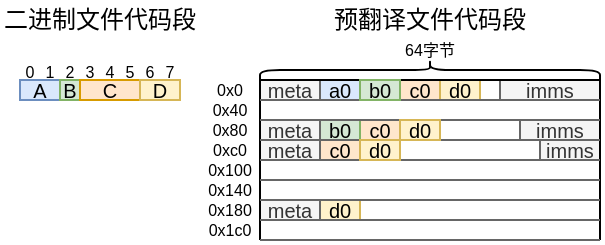 <mxfile>
    <diagram name="Page-1" id="kk1HLHu_gnZy5Cn993aN">
        <mxGraphModel dx="568" dy="353" grid="1" gridSize="10" guides="0" tooltips="1" connect="1" arrows="1" fold="1" page="1" pageScale="1" pageWidth="850" pageHeight="1100" math="0" shadow="0">
            <root>
                <mxCell id="0"/>
                <mxCell id="1" parent="0"/>
                <mxCell id="12lz_SYmpbxtrTl04Gqi-2" value="&lt;font style=&quot;font-size: 10px;&quot;&gt;c0&lt;/font&gt;" style="rounded=0;whiteSpace=wrap;html=1;fontSize=10;fillColor=#ffe6cc;strokeColor=#d79b00;" parent="1" vertex="1">
                    <mxGeometry x="230" y="90" width="20" height="10" as="geometry"/>
                </mxCell>
                <mxCell id="pCyvtXLSAHgm4okcG52U-1" value="A" style="rounded=0;whiteSpace=wrap;html=1;fontSize=10;fillColor=#dae8fc;strokeColor=#6c8ebf;" parent="1" vertex="1">
                    <mxGeometry x="60" y="70" width="20" height="10" as="geometry"/>
                </mxCell>
                <mxCell id="pCyvtXLSAHgm4okcG52U-4" value="B" style="rounded=0;whiteSpace=wrap;html=1;fontSize=10;fillColor=#d5e8d4;strokeColor=#82b366;" parent="1" vertex="1">
                    <mxGeometry x="80" y="70" width="10" height="10" as="geometry"/>
                </mxCell>
                <mxCell id="pCyvtXLSAHgm4okcG52U-5" value="C" style="rounded=0;whiteSpace=wrap;html=1;fontSize=10;fillColor=#ffe6cc;strokeColor=#d79b00;" parent="1" vertex="1">
                    <mxGeometry x="90" y="70" width="30" height="10" as="geometry"/>
                </mxCell>
                <mxCell id="pCyvtXLSAHgm4okcG52U-6" value="D" style="rounded=0;whiteSpace=wrap;html=1;fontSize=10;fillColor=#fff2cc;strokeColor=#d6b656;" parent="1" vertex="1">
                    <mxGeometry x="120" y="70" width="20" height="10" as="geometry"/>
                </mxCell>
                <mxCell id="pCyvtXLSAHgm4okcG52U-8" value="&lt;font style=&quot;font-size: 10px;&quot;&gt;a0&lt;/font&gt;" style="rounded=0;whiteSpace=wrap;html=1;fontSize=10;fillColor=#dae8fc;strokeColor=#6c8ebf;" parent="1" vertex="1">
                    <mxGeometry x="210" y="70" width="20" height="10" as="geometry"/>
                </mxCell>
                <mxCell id="pCyvtXLSAHgm4okcG52U-12" value="&lt;font style=&quot;font-size: 10px;&quot;&gt;c0&lt;/font&gt;" style="rounded=0;whiteSpace=wrap;html=1;fontSize=10;fillColor=#ffe6cc;strokeColor=#d79b00;" parent="1" vertex="1">
                    <mxGeometry x="250" y="70" width="20" height="10" as="geometry"/>
                </mxCell>
                <mxCell id="pCyvtXLSAHgm4okcG52U-13" value="d0" style="rounded=0;whiteSpace=wrap;html=1;fontSize=10;fillColor=#fff2cc;strokeColor=#d6b656;" parent="1" vertex="1">
                    <mxGeometry x="270" y="70" width="20" height="10" as="geometry"/>
                </mxCell>
                <mxCell id="pCyvtXLSAHgm4okcG52U-15" value="b0" style="rounded=0;whiteSpace=wrap;html=1;fontSize=10;fillColor=#d5e8d4;strokeColor=#82b366;" parent="1" vertex="1">
                    <mxGeometry x="210" y="90" width="20" height="10" as="geometry"/>
                </mxCell>
                <mxCell id="pCyvtXLSAHgm4okcG52U-20" value="d0" style="rounded=0;whiteSpace=wrap;html=1;fontSize=10;fillColor=#fff2cc;strokeColor=#d6b656;" parent="1" vertex="1">
                    <mxGeometry x="210" y="130" width="20" height="10" as="geometry"/>
                </mxCell>
                <mxCell id="pCyvtXLSAHgm4okcG52U-33" value="meta" style="rounded=0;whiteSpace=wrap;html=1;fontSize=10;fillColor=#f5f5f5;fontColor=#333333;strokeColor=#666666;" parent="1" vertex="1">
                    <mxGeometry x="180" y="70" width="30" height="10" as="geometry"/>
                </mxCell>
                <mxCell id="pCyvtXLSAHgm4okcG52U-35" value="meta" style="rounded=0;whiteSpace=wrap;html=1;fontSize=10;fillColor=#f5f5f5;fontColor=#333333;strokeColor=#666666;" parent="1" vertex="1">
                    <mxGeometry x="180" y="90" width="30" height="10" as="geometry"/>
                </mxCell>
                <mxCell id="pCyvtXLSAHgm4okcG52U-36" value="meta" style="rounded=0;whiteSpace=wrap;html=1;fontSize=10;fillColor=#f5f5f5;fontColor=#333333;strokeColor=#666666;" parent="1" vertex="1">
                    <mxGeometry x="180" y="130" width="30" height="10" as="geometry"/>
                </mxCell>
                <mxCell id="pCyvtXLSAHgm4okcG52U-40" value="imms" style="rounded=0;whiteSpace=wrap;html=1;fontSize=10;fillColor=#f5f5f5;fontColor=#333333;strokeColor=#666666;" parent="1" vertex="1">
                    <mxGeometry x="300" y="70" width="50" height="10" as="geometry"/>
                </mxCell>
                <mxCell id="pCyvtXLSAHgm4okcG52U-41" value="imms" style="rounded=0;whiteSpace=wrap;html=1;fontSize=10;fillColor=#f5f5f5;fontColor=#333333;strokeColor=#666666;" parent="1" vertex="1">
                    <mxGeometry x="310" y="90" width="40" height="10" as="geometry"/>
                </mxCell>
                <mxCell id="pCyvtXLSAHgm4okcG52U-42" value="imms" style="rounded=0;whiteSpace=wrap;html=1;fontSize=10;fillColor=#f5f5f5;fontColor=#333333;strokeColor=#666666;" parent="1" vertex="1">
                    <mxGeometry x="320" y="100" width="30" height="10" as="geometry"/>
                </mxCell>
                <mxCell id="pCyvtXLSAHgm4okcG52U-71" value="二进制文件代码段" style="text;html=1;strokeColor=none;fillColor=none;align=center;verticalAlign=middle;whiteSpace=wrap;rounded=0;" parent="1" vertex="1">
                    <mxGeometry x="50" y="30" width="100" height="20" as="geometry"/>
                </mxCell>
                <mxCell id="pCyvtXLSAHgm4okcG52U-72" value="&lt;font style=&quot;font-size: 12px;&quot;&gt;预翻译文件代码段&lt;/font&gt;" style="text;html=1;strokeColor=none;fillColor=none;align=center;verticalAlign=middle;whiteSpace=wrap;rounded=0;" parent="1" vertex="1">
                    <mxGeometry x="180" y="30" width="170" height="20" as="geometry"/>
                </mxCell>
                <mxCell id="12lz_SYmpbxtrTl04Gqi-3" value="&lt;font style=&quot;font-size: 10px;&quot;&gt;c0&lt;/font&gt;" style="rounded=0;whiteSpace=wrap;html=1;fontSize=10;fillColor=#ffe6cc;strokeColor=#d79b00;" parent="1" vertex="1">
                    <mxGeometry x="210" y="100" width="20" height="10" as="geometry"/>
                </mxCell>
                <mxCell id="2zrcnqqGAeY9BgrAGdMQ-4" value="0x0" style="rounded=0;whiteSpace=wrap;html=1;fontSize=8;fillColor=none;strokeColor=none;" parent="1" vertex="1">
                    <mxGeometry x="160" y="70" width="10" height="10" as="geometry"/>
                </mxCell>
                <mxCell id="2zrcnqqGAeY9BgrAGdMQ-5" value="0x40" style="rounded=0;whiteSpace=wrap;html=1;fontSize=8;fillColor=none;strokeColor=none;" parent="1" vertex="1">
                    <mxGeometry x="160" y="80" width="10" height="10" as="geometry"/>
                </mxCell>
                <mxCell id="2zrcnqqGAeY9BgrAGdMQ-6" value="0x80" style="rounded=0;whiteSpace=wrap;html=1;fontSize=8;fillColor=none;strokeColor=none;" parent="1" vertex="1">
                    <mxGeometry x="160" y="90" width="10" height="10" as="geometry"/>
                </mxCell>
                <mxCell id="2zrcnqqGAeY9BgrAGdMQ-26" value="" style="group" parent="1" vertex="1" connectable="0">
                    <mxGeometry x="60" y="60" width="80" height="10" as="geometry"/>
                </mxCell>
                <mxCell id="2zrcnqqGAeY9BgrAGdMQ-18" value="&lt;span style=&quot;font-size: 8px;&quot;&gt;0&lt;/span&gt;" style="text;html=1;strokeColor=none;fillColor=none;align=center;verticalAlign=middle;whiteSpace=wrap;rounded=0;spacingLeft=0;spacing=2;spacingRight=0;spacingBottom=1;" parent="2zrcnqqGAeY9BgrAGdMQ-26" vertex="1">
                    <mxGeometry width="10" height="10" as="geometry"/>
                </mxCell>
                <mxCell id="2zrcnqqGAeY9BgrAGdMQ-19" value="&lt;span style=&quot;font-size: 8px;&quot;&gt;1&lt;/span&gt;" style="text;html=1;strokeColor=none;fillColor=none;align=center;verticalAlign=middle;whiteSpace=wrap;rounded=0;spacingLeft=0;spacing=2;spacingRight=0;spacingBottom=1;" parent="2zrcnqqGAeY9BgrAGdMQ-26" vertex="1">
                    <mxGeometry x="10" width="10" height="10" as="geometry"/>
                </mxCell>
                <mxCell id="2zrcnqqGAeY9BgrAGdMQ-20" value="&lt;span style=&quot;font-size: 8px;&quot;&gt;2&lt;/span&gt;" style="text;html=1;strokeColor=none;fillColor=none;align=center;verticalAlign=middle;whiteSpace=wrap;rounded=0;spacingLeft=0;spacing=2;spacingRight=0;spacingBottom=1;" parent="2zrcnqqGAeY9BgrAGdMQ-26" vertex="1">
                    <mxGeometry x="20" width="10" height="10" as="geometry"/>
                </mxCell>
                <mxCell id="2zrcnqqGAeY9BgrAGdMQ-21" value="&lt;span style=&quot;font-size: 8px;&quot;&gt;3&lt;/span&gt;" style="text;html=1;strokeColor=none;fillColor=none;align=center;verticalAlign=middle;whiteSpace=wrap;rounded=0;spacingLeft=0;spacing=2;spacingRight=0;spacingBottom=1;" parent="2zrcnqqGAeY9BgrAGdMQ-26" vertex="1">
                    <mxGeometry x="30" width="10" height="10" as="geometry"/>
                </mxCell>
                <mxCell id="2zrcnqqGAeY9BgrAGdMQ-22" value="&lt;span style=&quot;font-size: 8px;&quot;&gt;4&lt;/span&gt;" style="text;html=1;strokeColor=none;fillColor=none;align=center;verticalAlign=middle;whiteSpace=wrap;rounded=0;spacingLeft=0;spacing=2;spacingRight=0;spacingBottom=1;" parent="2zrcnqqGAeY9BgrAGdMQ-26" vertex="1">
                    <mxGeometry x="40" width="10" height="10" as="geometry"/>
                </mxCell>
                <mxCell id="2zrcnqqGAeY9BgrAGdMQ-23" value="&lt;span style=&quot;font-size: 8px;&quot;&gt;5&lt;/span&gt;" style="text;html=1;strokeColor=none;fillColor=none;align=center;verticalAlign=middle;whiteSpace=wrap;rounded=0;spacingLeft=0;spacing=2;spacingRight=0;spacingBottom=1;" parent="2zrcnqqGAeY9BgrAGdMQ-26" vertex="1">
                    <mxGeometry x="50" width="10" height="10" as="geometry"/>
                </mxCell>
                <mxCell id="2zrcnqqGAeY9BgrAGdMQ-24" value="&lt;span style=&quot;font-size: 8px;&quot;&gt;6&lt;/span&gt;" style="text;html=1;strokeColor=none;fillColor=none;align=center;verticalAlign=middle;whiteSpace=wrap;rounded=0;spacingLeft=0;spacing=2;spacingRight=0;spacingBottom=1;" parent="2zrcnqqGAeY9BgrAGdMQ-26" vertex="1">
                    <mxGeometry x="60" width="10" height="10" as="geometry"/>
                </mxCell>
                <mxCell id="2zrcnqqGAeY9BgrAGdMQ-25" value="&lt;span style=&quot;font-size: 8px;&quot;&gt;7&lt;/span&gt;" style="text;html=1;strokeColor=none;fillColor=none;align=center;verticalAlign=middle;whiteSpace=wrap;rounded=0;spacingLeft=0;spacing=2;spacingRight=0;spacingBottom=1;" parent="2zrcnqqGAeY9BgrAGdMQ-26" vertex="1">
                    <mxGeometry x="70" width="10" height="10" as="geometry"/>
                </mxCell>
                <mxCell id="4" value="" style="shape=curlyBracket;whiteSpace=wrap;html=1;rounded=1;labelPosition=left;verticalLabelPosition=middle;align=right;verticalAlign=middle;direction=south;" parent="1" vertex="1">
                    <mxGeometry x="180" y="60" width="170" height="10" as="geometry"/>
                </mxCell>
                <mxCell id="7" value="64字节" style="text;html=1;strokeColor=none;fillColor=none;align=center;verticalAlign=middle;whiteSpace=wrap;rounded=0;fontSize=8;" parent="1" vertex="1">
                    <mxGeometry x="250" y="50" width="30" height="10" as="geometry"/>
                </mxCell>
                <mxCell id="2zrcnqqGAeY9BgrAGdMQ-7" value="0xc0" style="rounded=0;whiteSpace=wrap;html=1;fontSize=8;fillColor=none;strokeColor=none;" parent="1" vertex="1">
                    <mxGeometry x="160" y="100" width="10" height="10" as="geometry"/>
                </mxCell>
                <mxCell id="8" value="0x100" style="rounded=0;whiteSpace=wrap;html=1;fontSize=8;fillColor=none;strokeColor=none;" parent="1" vertex="1">
                    <mxGeometry x="160" y="110" width="10" height="10" as="geometry"/>
                </mxCell>
                <mxCell id="9" value="0x140" style="rounded=0;whiteSpace=wrap;html=1;fontSize=8;fillColor=none;strokeColor=none;" parent="1" vertex="1">
                    <mxGeometry x="160" y="120" width="10" height="10" as="geometry"/>
                </mxCell>
                <mxCell id="10" value="0x180" style="rounded=0;whiteSpace=wrap;html=1;fontSize=8;fillColor=none;strokeColor=none;" parent="1" vertex="1">
                    <mxGeometry x="160" y="130" width="10" height="10" as="geometry"/>
                </mxCell>
                <mxCell id="11" value="0x1c0" style="rounded=0;whiteSpace=wrap;html=1;fontSize=8;fillColor=none;strokeColor=none;" parent="1" vertex="1">
                    <mxGeometry x="160" y="140" width="10" height="10" as="geometry"/>
                </mxCell>
                <mxCell id="pCyvtXLSAHgm4okcG52U-37" value="meta" style="rounded=0;whiteSpace=wrap;html=1;fontSize=10;fillColor=#f5f5f5;fontColor=#333333;strokeColor=#666666;" parent="1" vertex="1">
                    <mxGeometry x="180" y="100" width="30" height="10" as="geometry"/>
                </mxCell>
                <mxCell id="pCyvtXLSAHgm4okcG52U-32" value="" style="endArrow=none;html=1;rounded=0;" parent="1" edge="1">
                    <mxGeometry width="50" height="50" relative="1" as="geometry">
                        <mxPoint x="180" y="150" as="sourcePoint"/>
                        <mxPoint x="350" y="150" as="targetPoint"/>
                        <Array as="points">
                            <mxPoint x="180" y="70"/>
                            <mxPoint x="350" y="70"/>
                        </Array>
                    </mxGeometry>
                </mxCell>
                <mxCell id="pCyvtXLSAHgm4okcG52U-52" value="" style="endArrow=none;html=1;rounded=0;fillColor=#f5f5f5;strokeColor=#666666;" parent="1" edge="1">
                    <mxGeometry width="50" height="50" relative="1" as="geometry">
                        <mxPoint x="180" y="80" as="sourcePoint"/>
                        <mxPoint x="350" y="80" as="targetPoint"/>
                    </mxGeometry>
                </mxCell>
                <mxCell id="pCyvtXLSAHgm4okcG52U-53" value="" style="endArrow=none;html=1;rounded=0;fillColor=#f5f5f5;strokeColor=#666666;" parent="1" edge="1">
                    <mxGeometry width="50" height="50" relative="1" as="geometry">
                        <mxPoint x="180" y="90" as="sourcePoint"/>
                        <mxPoint x="350" y="90" as="targetPoint"/>
                    </mxGeometry>
                </mxCell>
                <mxCell id="pCyvtXLSAHgm4okcG52U-54" value="" style="endArrow=none;html=1;rounded=0;fillColor=#f5f5f5;strokeColor=#666666;" parent="1" edge="1">
                    <mxGeometry width="50" height="50" relative="1" as="geometry">
                        <mxPoint x="180" y="100" as="sourcePoint"/>
                        <mxPoint x="350" y="100" as="targetPoint"/>
                    </mxGeometry>
                </mxCell>
                <mxCell id="pCyvtXLSAHgm4okcG52U-55" value="" style="endArrow=none;html=1;rounded=0;fillColor=#f5f5f5;strokeColor=#666666;" parent="1" edge="1">
                    <mxGeometry width="50" height="50" relative="1" as="geometry">
                        <mxPoint x="180" y="110" as="sourcePoint"/>
                        <mxPoint x="350" y="110" as="targetPoint"/>
                    </mxGeometry>
                </mxCell>
                <mxCell id="pCyvtXLSAHgm4okcG52U-56" value="" style="endArrow=none;html=1;rounded=0;fillColor=#f5f5f5;strokeColor=#666666;" parent="1" edge="1">
                    <mxGeometry width="50" height="50" relative="1" as="geometry">
                        <mxPoint x="180" y="120" as="sourcePoint"/>
                        <mxPoint x="350" y="120" as="targetPoint"/>
                    </mxGeometry>
                </mxCell>
                <mxCell id="pCyvtXLSAHgm4okcG52U-57" value="" style="endArrow=none;html=1;rounded=0;fillColor=#f5f5f5;strokeColor=#666666;" parent="1" edge="1">
                    <mxGeometry width="50" height="50" relative="1" as="geometry">
                        <mxPoint x="180" y="130" as="sourcePoint"/>
                        <mxPoint x="350" y="130" as="targetPoint"/>
                    </mxGeometry>
                </mxCell>
                <mxCell id="pCyvtXLSAHgm4okcG52U-58" value="" style="endArrow=none;html=1;rounded=0;fillColor=#f5f5f5;strokeColor=#666666;" parent="1" edge="1">
                    <mxGeometry width="50" height="50" relative="1" as="geometry">
                        <mxPoint x="180" y="140" as="sourcePoint"/>
                        <mxPoint x="350" y="140" as="targetPoint"/>
                    </mxGeometry>
                </mxCell>
                <mxCell id="2" value="" style="endArrow=none;html=1;rounded=0;fillColor=#f5f5f5;strokeColor=#666666;" parent="1" edge="1">
                    <mxGeometry width="50" height="50" relative="1" as="geometry">
                        <mxPoint x="180" y="150" as="sourcePoint"/>
                        <mxPoint x="350" y="150" as="targetPoint"/>
                    </mxGeometry>
                </mxCell>
                <mxCell id="pCyvtXLSAHgm4okcG52U-19" value="d0" style="rounded=0;whiteSpace=wrap;html=1;fontSize=10;fillColor=#fff2cc;strokeColor=#d6b656;" parent="1" vertex="1">
                    <mxGeometry x="230" y="100" width="20" height="10" as="geometry"/>
                </mxCell>
                <mxCell id="pCyvtXLSAHgm4okcG52U-17" value="d0" style="rounded=0;whiteSpace=wrap;html=1;fontSize=10;fillColor=#fff2cc;strokeColor=#d6b656;" parent="1" vertex="1">
                    <mxGeometry x="250" y="90" width="20" height="10" as="geometry"/>
                </mxCell>
                <mxCell id="pCyvtXLSAHgm4okcG52U-10" value="b0" style="rounded=0;whiteSpace=wrap;html=1;fontSize=10;fillColor=#d5e8d4;strokeColor=#82b366;" parent="1" vertex="1">
                    <mxGeometry x="230" y="70" width="20" height="10" as="geometry"/>
                </mxCell>
            </root>
        </mxGraphModel>
    </diagram>
</mxfile>